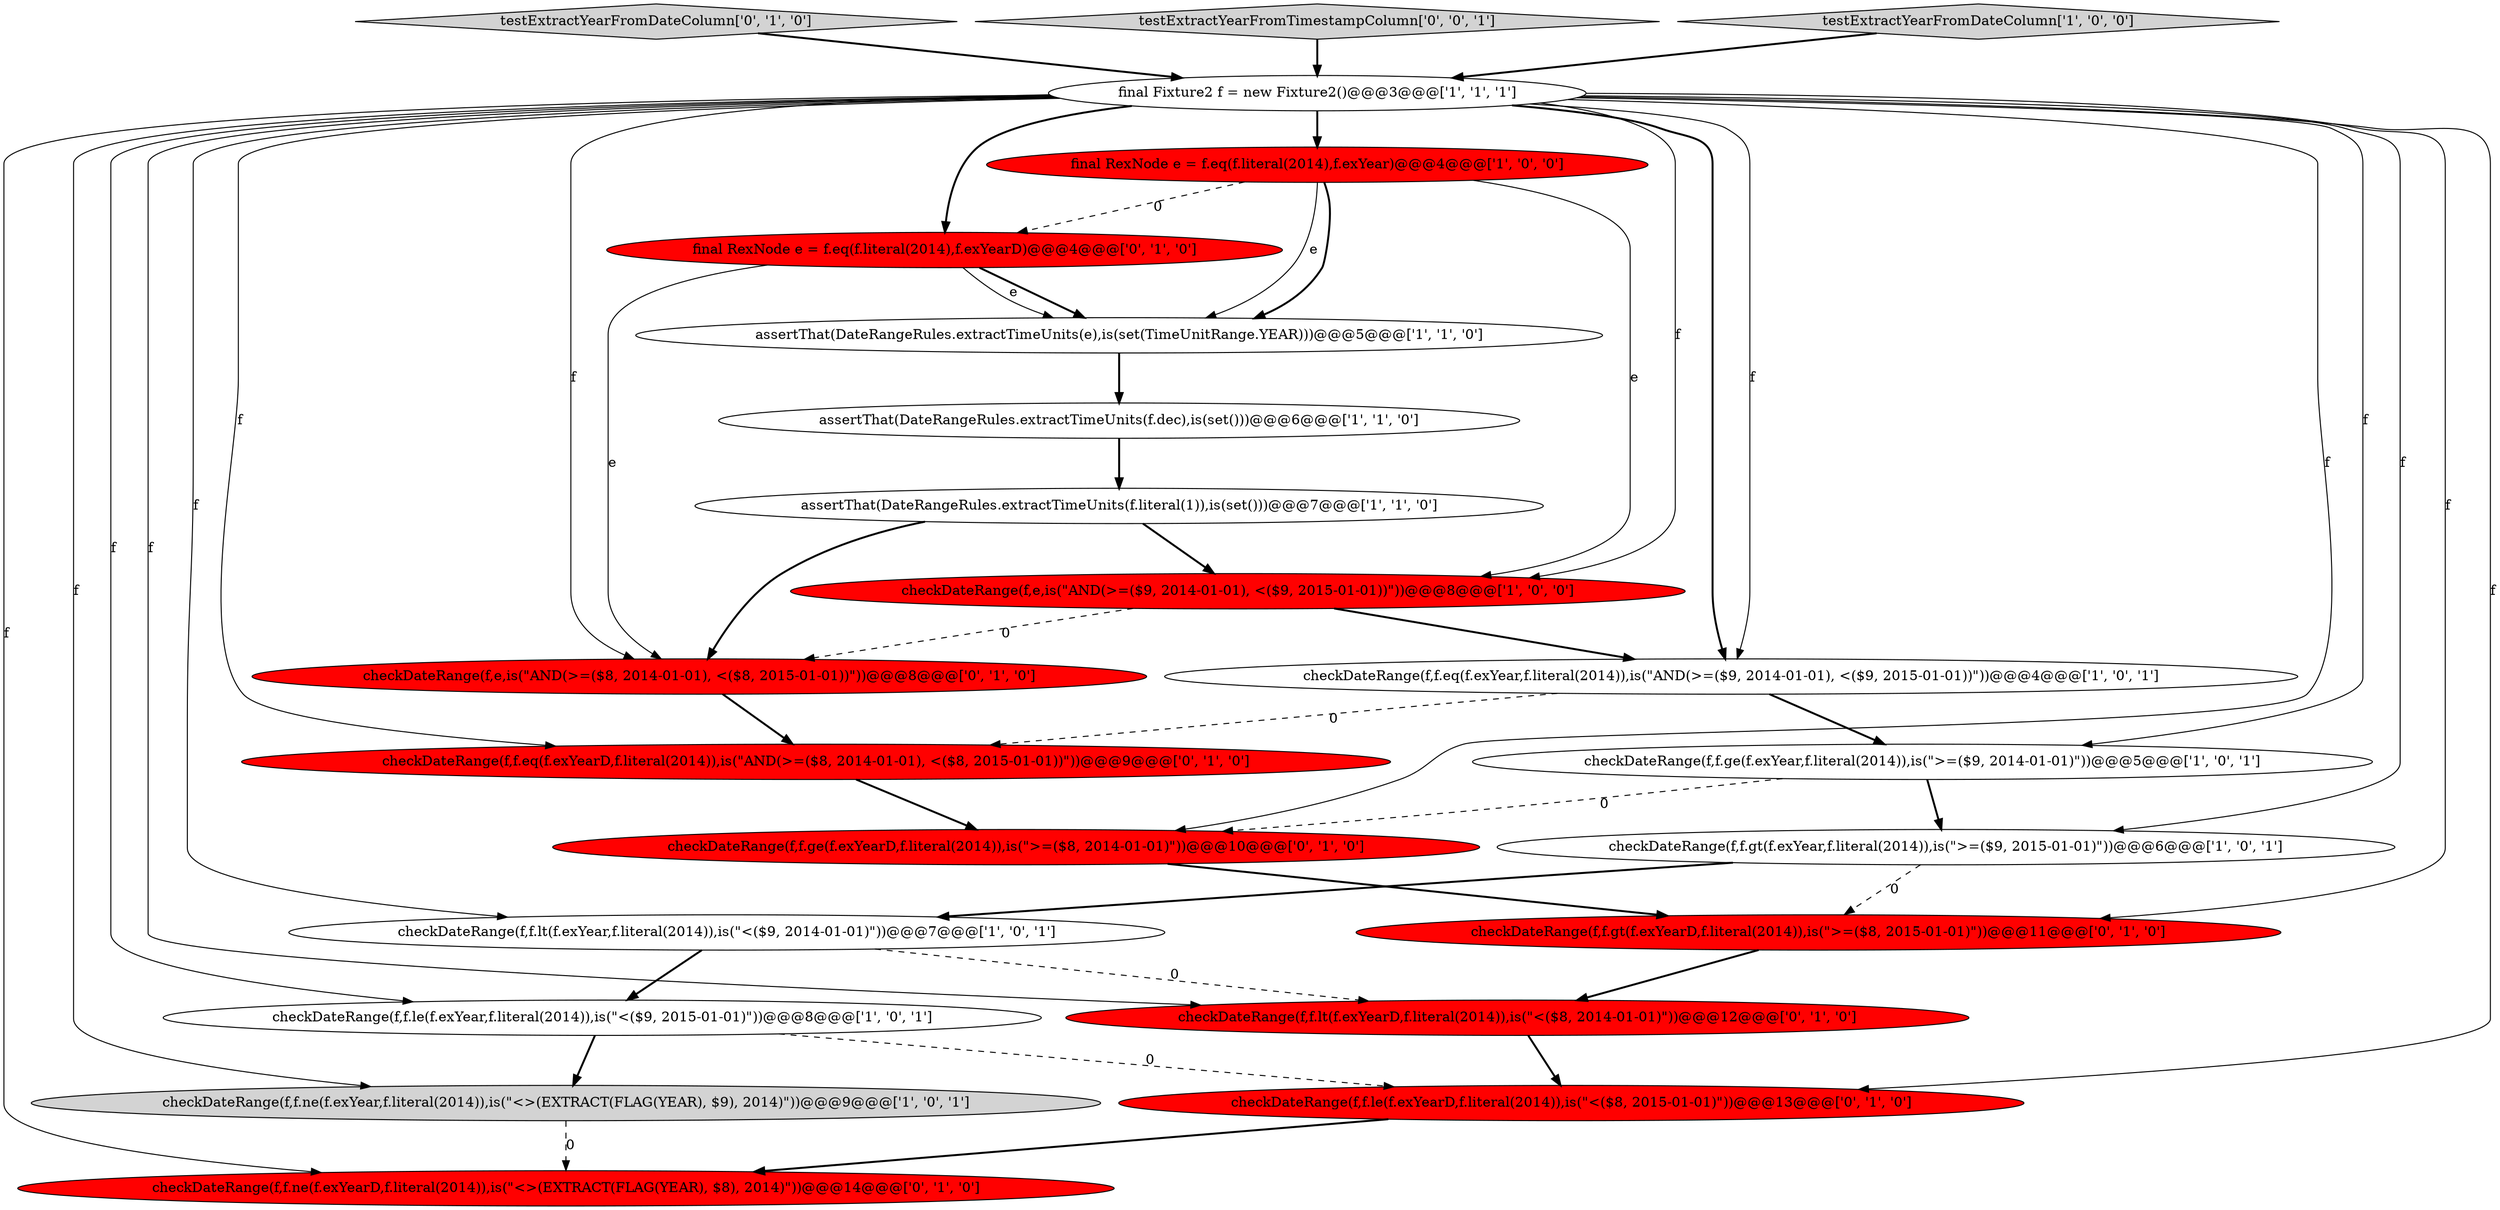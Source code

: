 digraph {
18 [style = filled, label = "checkDateRange(f,f.ge(f.exYearD,f.literal(2014)),is(\">=($8, 2014-01-01)\"))@@@10@@@['0', '1', '0']", fillcolor = red, shape = ellipse image = "AAA1AAABBB2BBB"];
19 [style = filled, label = "checkDateRange(f,f.lt(f.exYearD,f.literal(2014)),is(\"<($8, 2014-01-01)\"))@@@12@@@['0', '1', '0']", fillcolor = red, shape = ellipse image = "AAA1AAABBB2BBB"];
4 [style = filled, label = "final Fixture2 f = new Fixture2()@@@3@@@['1', '1', '1']", fillcolor = white, shape = ellipse image = "AAA0AAABBB1BBB"];
9 [style = filled, label = "checkDateRange(f,f.ne(f.exYear,f.literal(2014)),is(\"<>(EXTRACT(FLAG(YEAR), $9), 2014)\"))@@@9@@@['1', '0', '1']", fillcolor = lightgray, shape = ellipse image = "AAA0AAABBB1BBB"];
15 [style = filled, label = "checkDateRange(f,f.le(f.exYearD,f.literal(2014)),is(\"<($8, 2015-01-01)\"))@@@13@@@['0', '1', '0']", fillcolor = red, shape = ellipse image = "AAA1AAABBB2BBB"];
21 [style = filled, label = "testExtractYearFromDateColumn['0', '1', '0']", fillcolor = lightgray, shape = diamond image = "AAA0AAABBB2BBB"];
8 [style = filled, label = "checkDateRange(f,f.lt(f.exYear,f.literal(2014)),is(\"<($9, 2014-01-01)\"))@@@7@@@['1', '0', '1']", fillcolor = white, shape = ellipse image = "AAA0AAABBB1BBB"];
14 [style = filled, label = "checkDateRange(f,f.gt(f.exYearD,f.literal(2014)),is(\">=($8, 2015-01-01)\"))@@@11@@@['0', '1', '0']", fillcolor = red, shape = ellipse image = "AAA1AAABBB2BBB"];
13 [style = filled, label = "checkDateRange(f,e,is(\"AND(>=($8, 2014-01-01), <($8, 2015-01-01))\"))@@@8@@@['0', '1', '0']", fillcolor = red, shape = ellipse image = "AAA1AAABBB2BBB"];
22 [style = filled, label = "testExtractYearFromTimestampColumn['0', '0', '1']", fillcolor = lightgray, shape = diamond image = "AAA0AAABBB3BBB"];
5 [style = filled, label = "final RexNode e = f.eq(f.literal(2014),f.exYear)@@@4@@@['1', '0', '0']", fillcolor = red, shape = ellipse image = "AAA1AAABBB1BBB"];
16 [style = filled, label = "final RexNode e = f.eq(f.literal(2014),f.exYearD)@@@4@@@['0', '1', '0']", fillcolor = red, shape = ellipse image = "AAA1AAABBB2BBB"];
7 [style = filled, label = "checkDateRange(f,f.eq(f.exYear,f.literal(2014)),is(\"AND(>=($9, 2014-01-01), <($9, 2015-01-01))\"))@@@4@@@['1', '0', '1']", fillcolor = white, shape = ellipse image = "AAA0AAABBB1BBB"];
17 [style = filled, label = "checkDateRange(f,f.ne(f.exYearD,f.literal(2014)),is(\"<>(EXTRACT(FLAG(YEAR), $8), 2014)\"))@@@14@@@['0', '1', '0']", fillcolor = red, shape = ellipse image = "AAA1AAABBB2BBB"];
6 [style = filled, label = "assertThat(DateRangeRules.extractTimeUnits(e),is(set(TimeUnitRange.YEAR)))@@@5@@@['1', '1', '0']", fillcolor = white, shape = ellipse image = "AAA0AAABBB1BBB"];
11 [style = filled, label = "checkDateRange(f,f.ge(f.exYear,f.literal(2014)),is(\">=($9, 2014-01-01)\"))@@@5@@@['1', '0', '1']", fillcolor = white, shape = ellipse image = "AAA0AAABBB1BBB"];
2 [style = filled, label = "checkDateRange(f,f.le(f.exYear,f.literal(2014)),is(\"<($9, 2015-01-01)\"))@@@8@@@['1', '0', '1']", fillcolor = white, shape = ellipse image = "AAA0AAABBB1BBB"];
3 [style = filled, label = "testExtractYearFromDateColumn['1', '0', '0']", fillcolor = lightgray, shape = diamond image = "AAA0AAABBB1BBB"];
0 [style = filled, label = "assertThat(DateRangeRules.extractTimeUnits(f.dec),is(set()))@@@6@@@['1', '1', '0']", fillcolor = white, shape = ellipse image = "AAA0AAABBB1BBB"];
20 [style = filled, label = "checkDateRange(f,f.eq(f.exYearD,f.literal(2014)),is(\"AND(>=($8, 2014-01-01), <($8, 2015-01-01))\"))@@@9@@@['0', '1', '0']", fillcolor = red, shape = ellipse image = "AAA1AAABBB2BBB"];
10 [style = filled, label = "checkDateRange(f,e,is(\"AND(>=($9, 2014-01-01), <($9, 2015-01-01))\"))@@@8@@@['1', '0', '0']", fillcolor = red, shape = ellipse image = "AAA1AAABBB1BBB"];
1 [style = filled, label = "assertThat(DateRangeRules.extractTimeUnits(f.literal(1)),is(set()))@@@7@@@['1', '1', '0']", fillcolor = white, shape = ellipse image = "AAA0AAABBB1BBB"];
12 [style = filled, label = "checkDateRange(f,f.gt(f.exYear,f.literal(2014)),is(\">=($9, 2015-01-01)\"))@@@6@@@['1', '0', '1']", fillcolor = white, shape = ellipse image = "AAA0AAABBB1BBB"];
8->19 [style = dashed, label="0"];
16->13 [style = solid, label="e"];
4->12 [style = solid, label="f"];
4->18 [style = solid, label="f"];
7->11 [style = bold, label=""];
4->14 [style = solid, label="f"];
4->19 [style = solid, label="f"];
4->10 [style = solid, label="f"];
4->2 [style = solid, label="f"];
16->6 [style = bold, label=""];
4->20 [style = solid, label="f"];
16->6 [style = solid, label="e"];
7->20 [style = dashed, label="0"];
4->9 [style = solid, label="f"];
4->13 [style = solid, label="f"];
14->19 [style = bold, label=""];
11->12 [style = bold, label=""];
6->0 [style = bold, label=""];
2->9 [style = bold, label=""];
10->13 [style = dashed, label="0"];
10->7 [style = bold, label=""];
3->4 [style = bold, label=""];
1->13 [style = bold, label=""];
4->7 [style = solid, label="f"];
4->7 [style = bold, label=""];
4->11 [style = solid, label="f"];
22->4 [style = bold, label=""];
2->15 [style = dashed, label="0"];
5->16 [style = dashed, label="0"];
20->18 [style = bold, label=""];
5->6 [style = solid, label="e"];
15->17 [style = bold, label=""];
12->14 [style = dashed, label="0"];
5->6 [style = bold, label=""];
8->2 [style = bold, label=""];
12->8 [style = bold, label=""];
0->1 [style = bold, label=""];
11->18 [style = dashed, label="0"];
4->15 [style = solid, label="f"];
9->17 [style = dashed, label="0"];
4->8 [style = solid, label="f"];
19->15 [style = bold, label=""];
1->10 [style = bold, label=""];
4->5 [style = bold, label=""];
18->14 [style = bold, label=""];
4->17 [style = solid, label="f"];
4->16 [style = bold, label=""];
5->10 [style = solid, label="e"];
21->4 [style = bold, label=""];
13->20 [style = bold, label=""];
}
